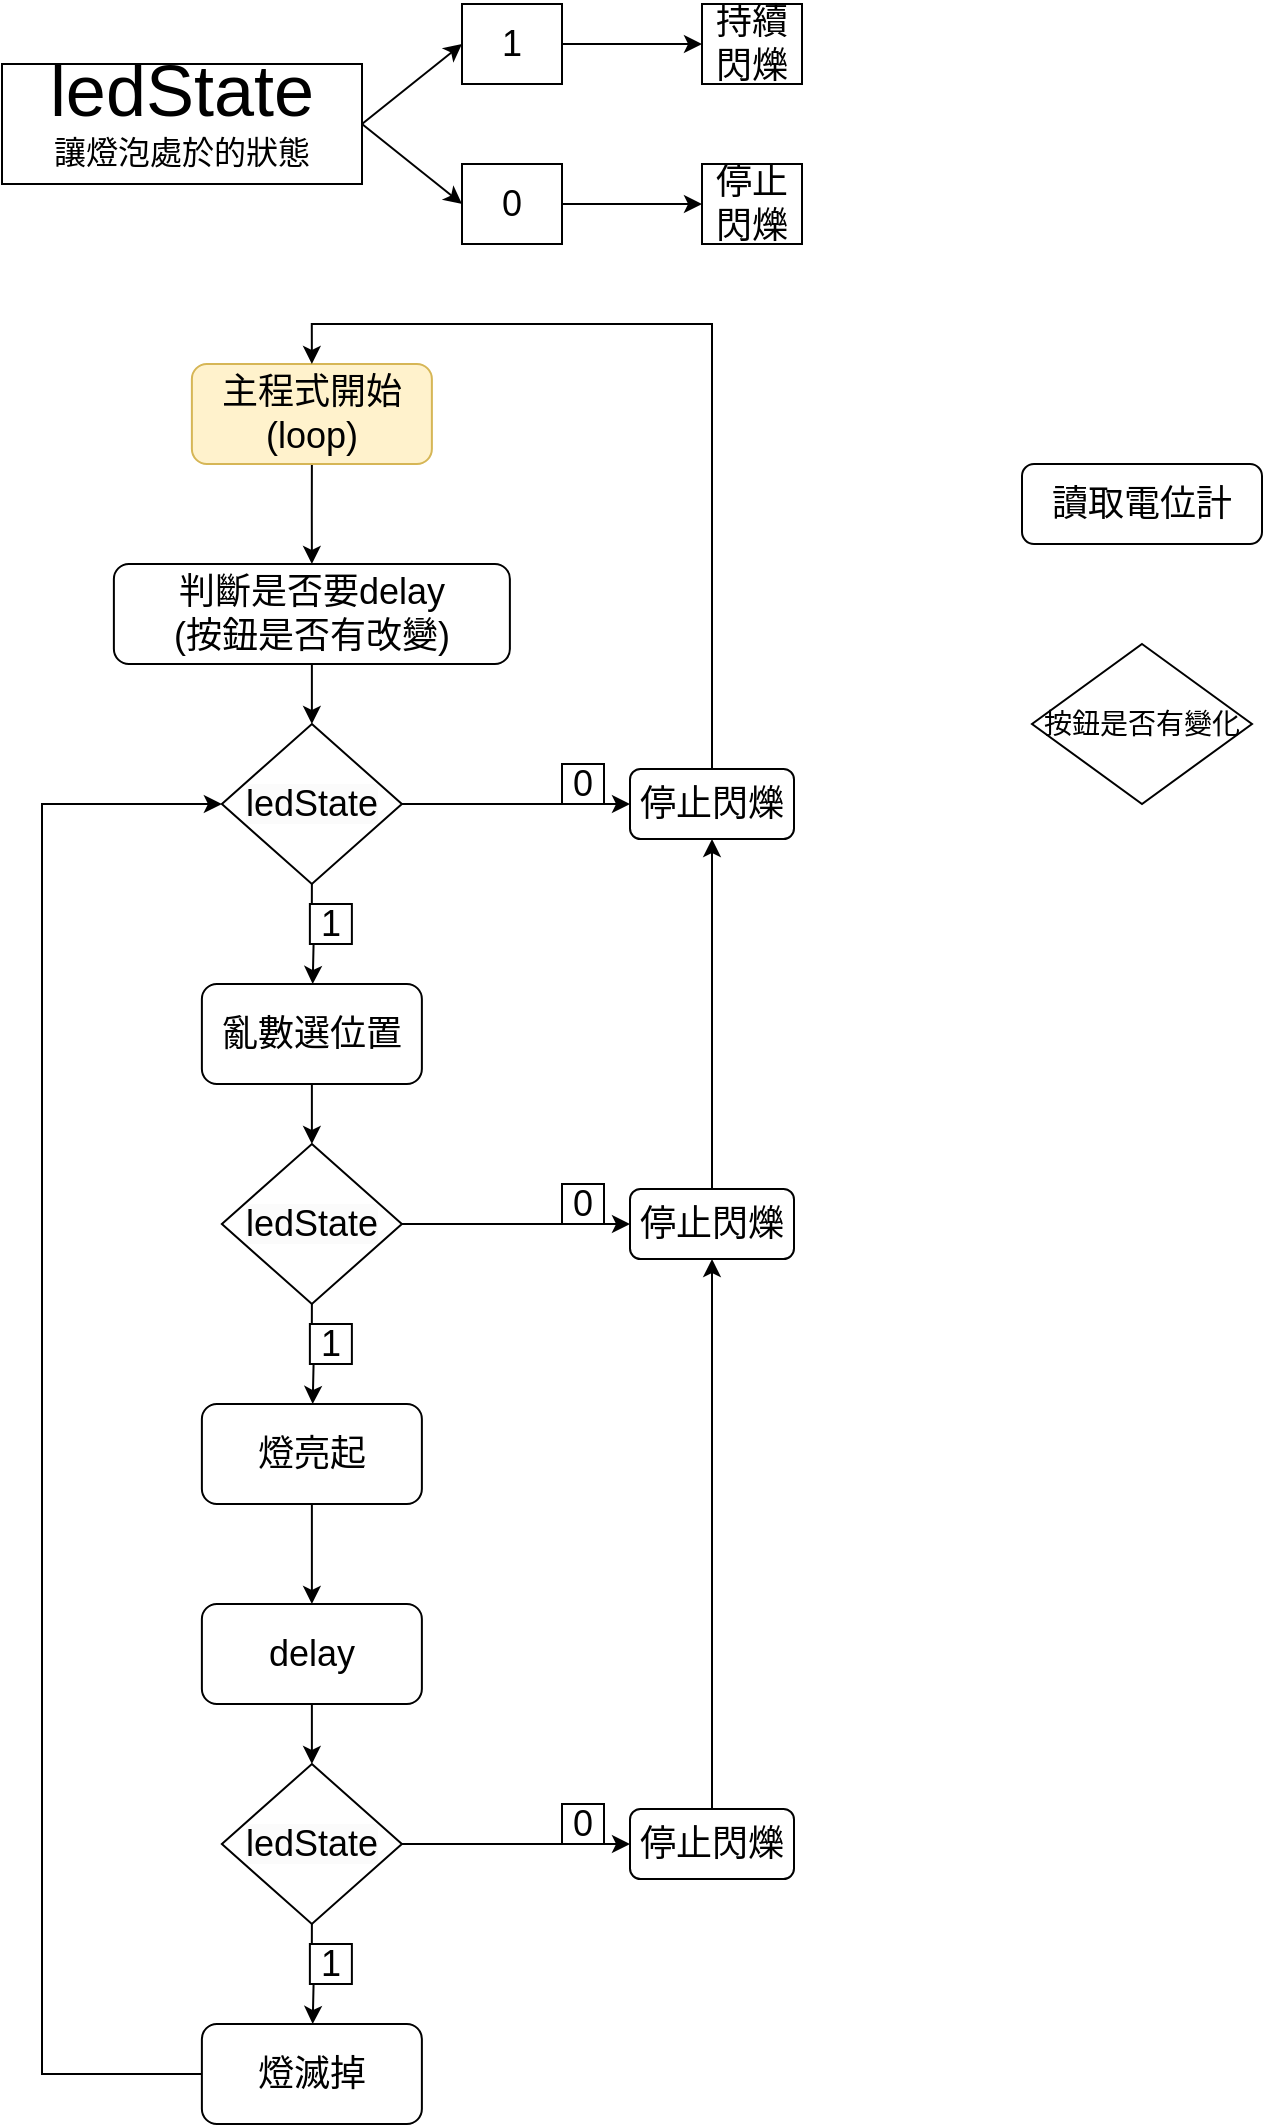 <mxfile version="24.0.7" type="github">
  <diagram id="C5RBs43oDa-KdzZeNtuy" name="Page-1">
    <mxGraphModel dx="1687" dy="918" grid="1" gridSize="10" guides="1" tooltips="1" connect="1" arrows="1" fold="1" page="1" pageScale="1" pageWidth="827" pageHeight="1169" math="0" shadow="0">
      <root>
        <mxCell id="WIyWlLk6GJQsqaUBKTNV-0" />
        <mxCell id="WIyWlLk6GJQsqaUBKTNV-1" parent="WIyWlLk6GJQsqaUBKTNV-0" />
        <mxCell id="a0YZ2yVg-nQJSaEmy1Xa-48" style="edgeStyle=orthogonalEdgeStyle;rounded=0;orthogonalLoop=1;jettySize=auto;html=1;exitX=0.5;exitY=1;exitDx=0;exitDy=0;entryX=0.5;entryY=0;entryDx=0;entryDy=0;" parent="WIyWlLk6GJQsqaUBKTNV-1" source="WIyWlLk6GJQsqaUBKTNV-3" edge="1">
          <mxGeometry relative="1" as="geometry">
            <mxPoint x="184.94" y="310" as="targetPoint" />
          </mxGeometry>
        </mxCell>
        <mxCell id="WIyWlLk6GJQsqaUBKTNV-3" value="&lt;font style=&quot;font-size: 18px;&quot;&gt;主程式開始&lt;/font&gt;&lt;div&gt;&lt;font style=&quot;font-size: 18px;&quot;&gt;(loop)&lt;/font&gt;&lt;/div&gt;" style="rounded=1;whiteSpace=wrap;html=1;fontSize=12;glass=0;strokeWidth=1;shadow=0;fillColor=#fff2cc;strokeColor=#d6b656;" parent="WIyWlLk6GJQsqaUBKTNV-1" vertex="1">
          <mxGeometry x="124.94" y="210" width="120" height="50" as="geometry" />
        </mxCell>
        <mxCell id="a0YZ2yVg-nQJSaEmy1Xa-3" value="&lt;font style=&quot;font-size: 18px;&quot;&gt;判斷是否要delay&lt;/font&gt;&lt;div&gt;&lt;font style=&quot;font-size: 18px;&quot;&gt;(按鈕是否有改變)&lt;/font&gt;&lt;/div&gt;" style="rounded=1;whiteSpace=wrap;html=1;fontSize=12;glass=0;strokeWidth=1;shadow=0;" parent="WIyWlLk6GJQsqaUBKTNV-1" vertex="1">
          <mxGeometry x="85.94" y="310" width="198" height="50" as="geometry" />
        </mxCell>
        <mxCell id="a0YZ2yVg-nQJSaEmy1Xa-4" value="&lt;font style=&quot;font-size: 18px;&quot;&gt;讀取電位計&lt;/font&gt;" style="rounded=1;whiteSpace=wrap;html=1;fontSize=12;glass=0;strokeWidth=1;shadow=0;" parent="WIyWlLk6GJQsqaUBKTNV-1" vertex="1">
          <mxGeometry x="540" y="260" width="120" height="40" as="geometry" />
        </mxCell>
        <mxCell id="a0YZ2yVg-nQJSaEmy1Xa-12" value="&lt;font style=&quot;font-size: 14px;&quot;&gt;按鈕是否有變化&lt;/font&gt;" style="rhombus;whiteSpace=wrap;html=1;" parent="WIyWlLk6GJQsqaUBKTNV-1" vertex="1">
          <mxGeometry x="545" y="350" width="110" height="80" as="geometry" />
        </mxCell>
        <mxCell id="a0YZ2yVg-nQJSaEmy1Xa-37" value="&lt;div&gt;&lt;span style=&quot;font-size: 36px;&quot;&gt;ledState&lt;/span&gt;&lt;br&gt;&lt;/div&gt;&lt;div&gt;&lt;font size=&quot;3&quot; style=&quot;&quot;&gt;讓燈泡處於的狀態&lt;/font&gt;&lt;/div&gt;&lt;div&gt;&lt;br&gt;&lt;/div&gt;" style="rounded=0;whiteSpace=wrap;html=1;" parent="WIyWlLk6GJQsqaUBKTNV-1" vertex="1">
          <mxGeometry x="30" y="60" width="180" height="60" as="geometry" />
        </mxCell>
        <mxCell id="a0YZ2yVg-nQJSaEmy1Xa-38" value="" style="endArrow=classic;html=1;rounded=0;exitX=1;exitY=0.5;exitDx=0;exitDy=0;" parent="WIyWlLk6GJQsqaUBKTNV-1" source="a0YZ2yVg-nQJSaEmy1Xa-37" edge="1">
          <mxGeometry width="50" height="50" relative="1" as="geometry">
            <mxPoint x="230" y="90" as="sourcePoint" />
            <mxPoint x="260" y="50" as="targetPoint" />
          </mxGeometry>
        </mxCell>
        <mxCell id="a0YZ2yVg-nQJSaEmy1Xa-39" value="" style="endArrow=classic;html=1;rounded=0;exitX=1;exitY=0.5;exitDx=0;exitDy=0;" parent="WIyWlLk6GJQsqaUBKTNV-1" source="a0YZ2yVg-nQJSaEmy1Xa-37" edge="1">
          <mxGeometry width="50" height="50" relative="1" as="geometry">
            <mxPoint x="450" y="130" as="sourcePoint" />
            <mxPoint x="260" y="130" as="targetPoint" />
          </mxGeometry>
        </mxCell>
        <mxCell id="a0YZ2yVg-nQJSaEmy1Xa-40" style="edgeStyle=orthogonalEdgeStyle;rounded=0;orthogonalLoop=1;jettySize=auto;html=1;exitX=1;exitY=0.5;exitDx=0;exitDy=0;entryX=0;entryY=0.5;entryDx=0;entryDy=0;" parent="WIyWlLk6GJQsqaUBKTNV-1" source="a0YZ2yVg-nQJSaEmy1Xa-41" target="a0YZ2yVg-nQJSaEmy1Xa-44" edge="1">
          <mxGeometry relative="1" as="geometry" />
        </mxCell>
        <mxCell id="a0YZ2yVg-nQJSaEmy1Xa-41" value="&lt;font style=&quot;font-size: 18px;&quot;&gt;1&lt;/font&gt;" style="rounded=0;whiteSpace=wrap;html=1;" parent="WIyWlLk6GJQsqaUBKTNV-1" vertex="1">
          <mxGeometry x="260" y="30" width="50" height="40" as="geometry" />
        </mxCell>
        <mxCell id="a0YZ2yVg-nQJSaEmy1Xa-42" style="edgeStyle=orthogonalEdgeStyle;rounded=0;orthogonalLoop=1;jettySize=auto;html=1;exitX=1;exitY=0.5;exitDx=0;exitDy=0;entryX=0;entryY=0.5;entryDx=0;entryDy=0;" parent="WIyWlLk6GJQsqaUBKTNV-1" source="a0YZ2yVg-nQJSaEmy1Xa-43" target="a0YZ2yVg-nQJSaEmy1Xa-45" edge="1">
          <mxGeometry relative="1" as="geometry" />
        </mxCell>
        <mxCell id="a0YZ2yVg-nQJSaEmy1Xa-43" value="&lt;font style=&quot;font-size: 18px;&quot;&gt;0&lt;/font&gt;" style="rounded=0;whiteSpace=wrap;html=1;" parent="WIyWlLk6GJQsqaUBKTNV-1" vertex="1">
          <mxGeometry x="260" y="110" width="50" height="40" as="geometry" />
        </mxCell>
        <mxCell id="a0YZ2yVg-nQJSaEmy1Xa-44" value="&lt;font style=&quot;font-size: 18px;&quot;&gt;持續閃爍&lt;/font&gt;" style="rounded=0;whiteSpace=wrap;html=1;" parent="WIyWlLk6GJQsqaUBKTNV-1" vertex="1">
          <mxGeometry x="380" y="30" width="50" height="40" as="geometry" />
        </mxCell>
        <mxCell id="a0YZ2yVg-nQJSaEmy1Xa-45" value="&lt;font style=&quot;font-size: 18px;&quot;&gt;停止閃爍&lt;/font&gt;" style="rounded=0;whiteSpace=wrap;html=1;" parent="WIyWlLk6GJQsqaUBKTNV-1" vertex="1">
          <mxGeometry x="380" y="110" width="50" height="40" as="geometry" />
        </mxCell>
        <mxCell id="a0YZ2yVg-nQJSaEmy1Xa-52" style="edgeStyle=orthogonalEdgeStyle;rounded=0;orthogonalLoop=1;jettySize=auto;html=1;exitX=0.5;exitY=1;exitDx=0;exitDy=0;" parent="WIyWlLk6GJQsqaUBKTNV-1" source="a0YZ2yVg-nQJSaEmy1Xa-46" edge="1">
          <mxGeometry relative="1" as="geometry">
            <mxPoint x="185.352" y="520" as="targetPoint" />
          </mxGeometry>
        </mxCell>
        <mxCell id="a0YZ2yVg-nQJSaEmy1Xa-46" value="&lt;font style=&quot;font-size: 18px;&quot;&gt;&lt;span style=&quot;color: rgb(0, 0, 0); font-family: Helvetica; font-style: normal; font-variant-ligatures: normal; font-variant-caps: normal; font-weight: 400; letter-spacing: normal; orphans: 2; text-align: center; text-indent: 0px; text-transform: none; widows: 2; word-spacing: 0px; -webkit-text-stroke-width: 0px; white-space: normal; background-color: rgb(251, 251, 251); text-decoration-thickness: initial; text-decoration-style: initial; text-decoration-color: initial; float: none; display: inline !important;&quot;&gt;ledState&lt;/span&gt;&lt;br&gt;&lt;/font&gt;" style="rhombus;whiteSpace=wrap;html=1;" parent="WIyWlLk6GJQsqaUBKTNV-1" vertex="1">
          <mxGeometry x="139.94" y="390" width="90" height="80" as="geometry" />
        </mxCell>
        <mxCell id="a0YZ2yVg-nQJSaEmy1Xa-47" value="" style="endArrow=classic;html=1;rounded=0;exitX=0.5;exitY=1;exitDx=0;exitDy=0;entryX=0.5;entryY=0;entryDx=0;entryDy=0;" parent="WIyWlLk6GJQsqaUBKTNV-1" target="a0YZ2yVg-nQJSaEmy1Xa-46" edge="1">
          <mxGeometry width="50" height="50" relative="1" as="geometry">
            <mxPoint x="184.94" y="360" as="sourcePoint" />
            <mxPoint x="293.94" y="400" as="targetPoint" />
          </mxGeometry>
        </mxCell>
        <mxCell id="a0YZ2yVg-nQJSaEmy1Xa-49" value="" style="endArrow=classic;html=1;rounded=0;exitX=1;exitY=0.5;exitDx=0;exitDy=0;entryX=0;entryY=0.5;entryDx=0;entryDy=0;" parent="WIyWlLk6GJQsqaUBKTNV-1" source="a0YZ2yVg-nQJSaEmy1Xa-46" target="a0YZ2yVg-nQJSaEmy1Xa-55" edge="1">
          <mxGeometry width="50" height="50" relative="1" as="geometry">
            <mxPoint x="290" y="380" as="sourcePoint" />
            <mxPoint x="250" y="430" as="targetPoint" />
          </mxGeometry>
        </mxCell>
        <mxCell id="a0YZ2yVg-nQJSaEmy1Xa-51" value="&lt;font style=&quot;font-size: 18px;&quot;&gt;0&lt;/font&gt;" style="rounded=0;whiteSpace=wrap;html=1;" parent="WIyWlLk6GJQsqaUBKTNV-1" vertex="1">
          <mxGeometry x="310" y="410" width="21" height="20" as="geometry" />
        </mxCell>
        <mxCell id="a0YZ2yVg-nQJSaEmy1Xa-53" value="&lt;font style=&quot;font-size: 18px;&quot;&gt;1&lt;/font&gt;" style="rounded=0;whiteSpace=wrap;html=1;" parent="WIyWlLk6GJQsqaUBKTNV-1" vertex="1">
          <mxGeometry x="183.94" y="480" width="21" height="20" as="geometry" />
        </mxCell>
        <mxCell id="a0YZ2yVg-nQJSaEmy1Xa-58" style="edgeStyle=orthogonalEdgeStyle;rounded=0;orthogonalLoop=1;jettySize=auto;html=1;exitX=0.5;exitY=0;exitDx=0;exitDy=0;entryX=0.5;entryY=0;entryDx=0;entryDy=0;" parent="WIyWlLk6GJQsqaUBKTNV-1" source="a0YZ2yVg-nQJSaEmy1Xa-55" target="WIyWlLk6GJQsqaUBKTNV-3" edge="1">
          <mxGeometry relative="1" as="geometry">
            <mxPoint x="270" y="180" as="targetPoint" />
          </mxGeometry>
        </mxCell>
        <mxCell id="a0YZ2yVg-nQJSaEmy1Xa-55" value="&lt;span style=&quot;font-size: 18px;&quot;&gt;停止閃爍&lt;/span&gt;" style="rounded=1;whiteSpace=wrap;html=1;fontSize=12;glass=0;strokeWidth=1;shadow=0;" parent="WIyWlLk6GJQsqaUBKTNV-1" vertex="1">
          <mxGeometry x="344" y="412.5" width="82" height="35" as="geometry" />
        </mxCell>
        <mxCell id="a0YZ2yVg-nQJSaEmy1Xa-59" value="&lt;span style=&quot;font-size: 18px;&quot;&gt;亂數選位置&lt;/span&gt;" style="rounded=1;whiteSpace=wrap;html=1;fontSize=12;glass=0;strokeWidth=1;shadow=0;" parent="WIyWlLk6GJQsqaUBKTNV-1" vertex="1">
          <mxGeometry x="129.94" y="520" width="110" height="50" as="geometry" />
        </mxCell>
        <mxCell id="2lL0q1fl7zp5h_5ITqnk-2" style="edgeStyle=orthogonalEdgeStyle;rounded=0;orthogonalLoop=1;jettySize=auto;html=1;exitX=0.5;exitY=1;exitDx=0;exitDy=0;" edge="1" parent="WIyWlLk6GJQsqaUBKTNV-1" source="2lL0q1fl7zp5h_5ITqnk-3">
          <mxGeometry relative="1" as="geometry">
            <mxPoint x="185.352" y="730" as="targetPoint" />
          </mxGeometry>
        </mxCell>
        <mxCell id="2lL0q1fl7zp5h_5ITqnk-3" value="&lt;font style=&quot;font-size: 18px;&quot;&gt;&lt;span style=&quot;color: rgb(0, 0, 0); font-family: Helvetica; font-style: normal; font-variant-ligatures: normal; font-variant-caps: normal; font-weight: 400; letter-spacing: normal; orphans: 2; text-align: center; text-indent: 0px; text-transform: none; widows: 2; word-spacing: 0px; -webkit-text-stroke-width: 0px; white-space: normal; background-color: rgb(251, 251, 251); text-decoration-thickness: initial; text-decoration-style: initial; text-decoration-color: initial; float: none; display: inline !important;&quot;&gt;ledState&lt;/span&gt;&lt;br&gt;&lt;/font&gt;" style="rhombus;whiteSpace=wrap;html=1;" vertex="1" parent="WIyWlLk6GJQsqaUBKTNV-1">
          <mxGeometry x="139.94" y="600" width="90" height="80" as="geometry" />
        </mxCell>
        <mxCell id="2lL0q1fl7zp5h_5ITqnk-4" value="" style="endArrow=classic;html=1;rounded=0;exitX=0.5;exitY=1;exitDx=0;exitDy=0;entryX=0.5;entryY=0;entryDx=0;entryDy=0;" edge="1" parent="WIyWlLk6GJQsqaUBKTNV-1" target="2lL0q1fl7zp5h_5ITqnk-3">
          <mxGeometry width="50" height="50" relative="1" as="geometry">
            <mxPoint x="184.94" y="570" as="sourcePoint" />
            <mxPoint x="293.94" y="610" as="targetPoint" />
          </mxGeometry>
        </mxCell>
        <mxCell id="2lL0q1fl7zp5h_5ITqnk-5" value="" style="endArrow=classic;html=1;rounded=0;exitX=1;exitY=0.5;exitDx=0;exitDy=0;entryX=0;entryY=0.5;entryDx=0;entryDy=0;" edge="1" parent="WIyWlLk6GJQsqaUBKTNV-1" source="2lL0q1fl7zp5h_5ITqnk-3" target="2lL0q1fl7zp5h_5ITqnk-8">
          <mxGeometry width="50" height="50" relative="1" as="geometry">
            <mxPoint x="290" y="590" as="sourcePoint" />
            <mxPoint x="250" y="640" as="targetPoint" />
          </mxGeometry>
        </mxCell>
        <mxCell id="2lL0q1fl7zp5h_5ITqnk-6" value="&lt;font style=&quot;font-size: 18px;&quot;&gt;0&lt;/font&gt;" style="rounded=0;whiteSpace=wrap;html=1;" vertex="1" parent="WIyWlLk6GJQsqaUBKTNV-1">
          <mxGeometry x="310" y="620" width="21" height="20" as="geometry" />
        </mxCell>
        <mxCell id="2lL0q1fl7zp5h_5ITqnk-7" value="&lt;font style=&quot;font-size: 18px;&quot;&gt;1&lt;/font&gt;" style="rounded=0;whiteSpace=wrap;html=1;" vertex="1" parent="WIyWlLk6GJQsqaUBKTNV-1">
          <mxGeometry x="183.94" y="690" width="21" height="20" as="geometry" />
        </mxCell>
        <mxCell id="2lL0q1fl7zp5h_5ITqnk-10" style="edgeStyle=orthogonalEdgeStyle;rounded=0;orthogonalLoop=1;jettySize=auto;html=1;exitX=0.5;exitY=0;exitDx=0;exitDy=0;entryX=0.5;entryY=1;entryDx=0;entryDy=0;" edge="1" parent="WIyWlLk6GJQsqaUBKTNV-1" source="2lL0q1fl7zp5h_5ITqnk-8" target="a0YZ2yVg-nQJSaEmy1Xa-55">
          <mxGeometry relative="1" as="geometry" />
        </mxCell>
        <mxCell id="2lL0q1fl7zp5h_5ITqnk-8" value="&lt;span style=&quot;font-size: 18px;&quot;&gt;停止閃爍&lt;/span&gt;" style="rounded=1;whiteSpace=wrap;html=1;fontSize=12;glass=0;strokeWidth=1;shadow=0;" vertex="1" parent="WIyWlLk6GJQsqaUBKTNV-1">
          <mxGeometry x="344" y="622.5" width="82" height="35" as="geometry" />
        </mxCell>
        <mxCell id="2lL0q1fl7zp5h_5ITqnk-30" style="edgeStyle=orthogonalEdgeStyle;rounded=0;orthogonalLoop=1;jettySize=auto;html=1;exitX=0.5;exitY=1;exitDx=0;exitDy=0;entryX=0.5;entryY=0;entryDx=0;entryDy=0;" edge="1" parent="WIyWlLk6GJQsqaUBKTNV-1" source="2lL0q1fl7zp5h_5ITqnk-9" target="2lL0q1fl7zp5h_5ITqnk-20">
          <mxGeometry relative="1" as="geometry" />
        </mxCell>
        <mxCell id="2lL0q1fl7zp5h_5ITqnk-9" value="&lt;span style=&quot;font-size: 18px;&quot;&gt;燈亮起&lt;/span&gt;" style="rounded=1;whiteSpace=wrap;html=1;fontSize=12;glass=0;strokeWidth=1;shadow=0;" vertex="1" parent="WIyWlLk6GJQsqaUBKTNV-1">
          <mxGeometry x="129.94" y="730" width="110" height="50" as="geometry" />
        </mxCell>
        <mxCell id="2lL0q1fl7zp5h_5ITqnk-20" value="&lt;span style=&quot;font-size: 18px;&quot;&gt;delay&lt;/span&gt;" style="rounded=1;whiteSpace=wrap;html=1;fontSize=12;glass=0;strokeWidth=1;shadow=0;" vertex="1" parent="WIyWlLk6GJQsqaUBKTNV-1">
          <mxGeometry x="129.94" y="830" width="110" height="50" as="geometry" />
        </mxCell>
        <mxCell id="2lL0q1fl7zp5h_5ITqnk-21" style="edgeStyle=orthogonalEdgeStyle;rounded=0;orthogonalLoop=1;jettySize=auto;html=1;exitX=0.5;exitY=1;exitDx=0;exitDy=0;" edge="1" parent="WIyWlLk6GJQsqaUBKTNV-1" source="2lL0q1fl7zp5h_5ITqnk-22">
          <mxGeometry relative="1" as="geometry">
            <mxPoint x="185.352" y="1040" as="targetPoint" />
          </mxGeometry>
        </mxCell>
        <mxCell id="2lL0q1fl7zp5h_5ITqnk-22" value="&lt;font style=&quot;font-size: 18px;&quot;&gt;&lt;span style=&quot;color: rgb(0, 0, 0); font-family: Helvetica; font-style: normal; font-variant-ligatures: normal; font-variant-caps: normal; font-weight: 400; letter-spacing: normal; orphans: 2; text-align: center; text-indent: 0px; text-transform: none; widows: 2; word-spacing: 0px; -webkit-text-stroke-width: 0px; white-space: normal; background-color: rgb(251, 251, 251); text-decoration-thickness: initial; text-decoration-style: initial; text-decoration-color: initial; float: none; display: inline !important;&quot;&gt;ledState&lt;/span&gt;&lt;br&gt;&lt;/font&gt;" style="rhombus;whiteSpace=wrap;html=1;" vertex="1" parent="WIyWlLk6GJQsqaUBKTNV-1">
          <mxGeometry x="139.94" y="910" width="90" height="80" as="geometry" />
        </mxCell>
        <mxCell id="2lL0q1fl7zp5h_5ITqnk-23" value="" style="endArrow=classic;html=1;rounded=0;exitX=0.5;exitY=1;exitDx=0;exitDy=0;entryX=0.5;entryY=0;entryDx=0;entryDy=0;" edge="1" parent="WIyWlLk6GJQsqaUBKTNV-1" target="2lL0q1fl7zp5h_5ITqnk-22">
          <mxGeometry width="50" height="50" relative="1" as="geometry">
            <mxPoint x="184.94" y="880" as="sourcePoint" />
            <mxPoint x="293.94" y="920" as="targetPoint" />
          </mxGeometry>
        </mxCell>
        <mxCell id="2lL0q1fl7zp5h_5ITqnk-24" value="" style="endArrow=classic;html=1;rounded=0;exitX=1;exitY=0.5;exitDx=0;exitDy=0;entryX=0;entryY=0.5;entryDx=0;entryDy=0;" edge="1" parent="WIyWlLk6GJQsqaUBKTNV-1" source="2lL0q1fl7zp5h_5ITqnk-22" target="2lL0q1fl7zp5h_5ITqnk-28">
          <mxGeometry width="50" height="50" relative="1" as="geometry">
            <mxPoint x="290" y="900" as="sourcePoint" />
            <mxPoint x="250" y="950" as="targetPoint" />
          </mxGeometry>
        </mxCell>
        <mxCell id="2lL0q1fl7zp5h_5ITqnk-25" value="&lt;font style=&quot;font-size: 18px;&quot;&gt;0&lt;/font&gt;" style="rounded=0;whiteSpace=wrap;html=1;" vertex="1" parent="WIyWlLk6GJQsqaUBKTNV-1">
          <mxGeometry x="310" y="930" width="21" height="20" as="geometry" />
        </mxCell>
        <mxCell id="2lL0q1fl7zp5h_5ITqnk-26" value="&lt;font style=&quot;font-size: 18px;&quot;&gt;1&lt;/font&gt;" style="rounded=0;whiteSpace=wrap;html=1;" vertex="1" parent="WIyWlLk6GJQsqaUBKTNV-1">
          <mxGeometry x="183.94" y="1000" width="21" height="20" as="geometry" />
        </mxCell>
        <mxCell id="2lL0q1fl7zp5h_5ITqnk-27" style="edgeStyle=orthogonalEdgeStyle;rounded=0;orthogonalLoop=1;jettySize=auto;html=1;exitX=0.5;exitY=0;exitDx=0;exitDy=0;entryX=0.5;entryY=1;entryDx=0;entryDy=0;" edge="1" parent="WIyWlLk6GJQsqaUBKTNV-1" source="2lL0q1fl7zp5h_5ITqnk-28" target="2lL0q1fl7zp5h_5ITqnk-8">
          <mxGeometry relative="1" as="geometry">
            <mxPoint x="395" y="770" as="targetPoint" />
          </mxGeometry>
        </mxCell>
        <mxCell id="2lL0q1fl7zp5h_5ITqnk-28" value="&lt;span style=&quot;font-size: 18px;&quot;&gt;停止閃爍&lt;/span&gt;" style="rounded=1;whiteSpace=wrap;html=1;fontSize=12;glass=0;strokeWidth=1;shadow=0;" vertex="1" parent="WIyWlLk6GJQsqaUBKTNV-1">
          <mxGeometry x="344" y="932.5" width="82" height="35" as="geometry" />
        </mxCell>
        <mxCell id="2lL0q1fl7zp5h_5ITqnk-31" style="edgeStyle=orthogonalEdgeStyle;rounded=0;orthogonalLoop=1;jettySize=auto;html=1;exitX=0;exitY=0.5;exitDx=0;exitDy=0;entryX=0;entryY=0.5;entryDx=0;entryDy=0;" edge="1" parent="WIyWlLk6GJQsqaUBKTNV-1" source="2lL0q1fl7zp5h_5ITqnk-29" target="a0YZ2yVg-nQJSaEmy1Xa-46">
          <mxGeometry relative="1" as="geometry">
            <mxPoint x="95.0" y="1075" as="sourcePoint" />
            <mxPoint x="50.0" y="415" as="targetPoint" />
            <Array as="points">
              <mxPoint x="50" y="1065" />
              <mxPoint x="50" y="430" />
            </Array>
          </mxGeometry>
        </mxCell>
        <mxCell id="2lL0q1fl7zp5h_5ITqnk-29" value="&lt;span style=&quot;font-size: 18px;&quot;&gt;燈滅掉&lt;/span&gt;" style="rounded=1;whiteSpace=wrap;html=1;fontSize=12;glass=0;strokeWidth=1;shadow=0;" vertex="1" parent="WIyWlLk6GJQsqaUBKTNV-1">
          <mxGeometry x="129.94" y="1040" width="110" height="50" as="geometry" />
        </mxCell>
      </root>
    </mxGraphModel>
  </diagram>
</mxfile>

